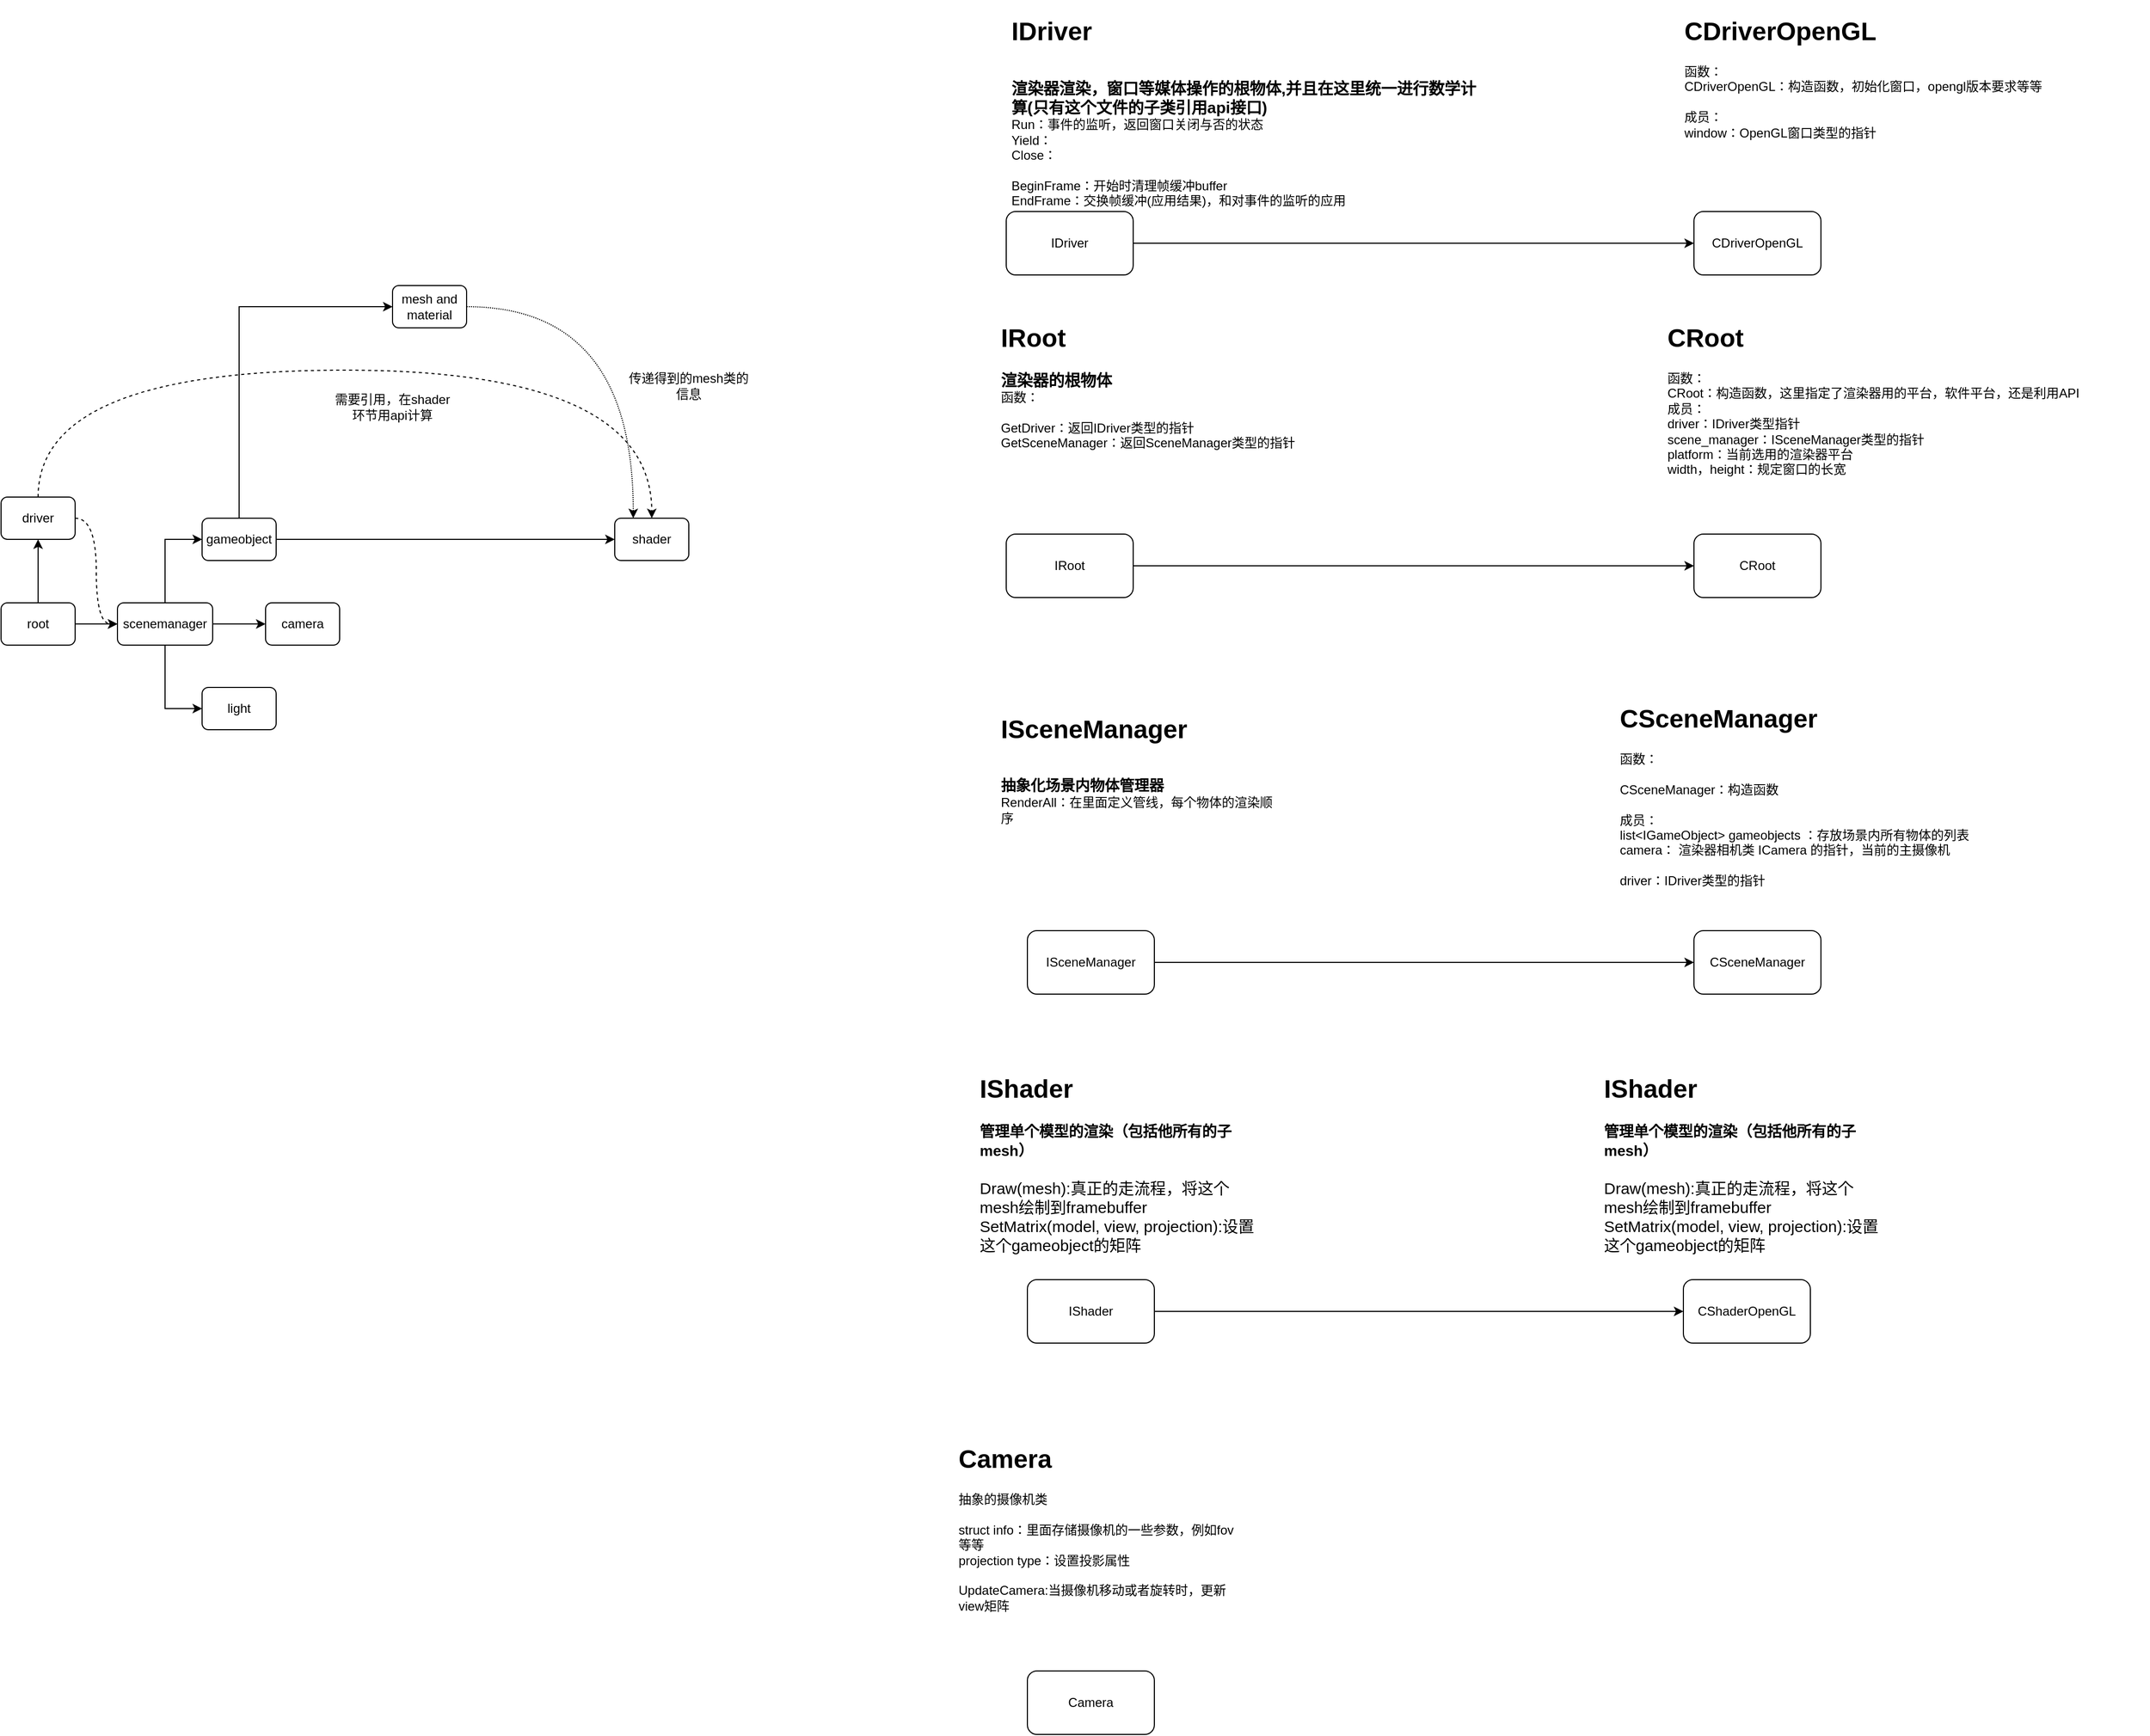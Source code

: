 <mxfile version="20.7.4" type="device"><diagram id="Ssw76ksZAlyXwlobAKLm" name="第 1 页"><mxGraphModel dx="1863" dy="643" grid="1" gridSize="10" guides="1" tooltips="1" connect="1" arrows="1" fold="1" page="1" pageScale="1" pageWidth="827" pageHeight="1169" math="0" shadow="0"><root><mxCell id="0"/><mxCell id="1" parent="0"/><mxCell id="cChD2cGCPhsAQV-9-NsK-20" value="" style="edgeStyle=orthogonalEdgeStyle;rounded=0;orthogonalLoop=1;jettySize=auto;html=1;" parent="1" source="cChD2cGCPhsAQV-9-NsK-1" target="cChD2cGCPhsAQV-9-NsK-19" edge="1"><mxGeometry relative="1" as="geometry"/></mxCell><mxCell id="cChD2cGCPhsAQV-9-NsK-1" value="IRoot" style="rounded=1;whiteSpace=wrap;html=1;" parent="1" vertex="1"><mxGeometry x="510" y="555" width="120" height="60" as="geometry"/></mxCell><mxCell id="cChD2cGCPhsAQV-9-NsK-15" style="edgeStyle=orthogonalEdgeStyle;rounded=0;orthogonalLoop=1;jettySize=auto;html=1;entryX=0;entryY=0.5;entryDx=0;entryDy=0;" parent="1" source="cChD2cGCPhsAQV-9-NsK-2" target="cChD2cGCPhsAQV-9-NsK-11" edge="1"><mxGeometry relative="1" as="geometry"/></mxCell><mxCell id="cChD2cGCPhsAQV-9-NsK-2" value="IDriver" style="rounded=1;whiteSpace=wrap;html=1;" parent="1" vertex="1"><mxGeometry x="510" y="250" width="120" height="60" as="geometry"/></mxCell><mxCell id="cChD2cGCPhsAQV-9-NsK-13" value="" style="edgeStyle=orthogonalEdgeStyle;rounded=0;orthogonalLoop=1;jettySize=auto;html=1;" parent="1" source="cChD2cGCPhsAQV-9-NsK-4" target="cChD2cGCPhsAQV-9-NsK-12" edge="1"><mxGeometry relative="1" as="geometry"/></mxCell><mxCell id="cChD2cGCPhsAQV-9-NsK-4" value="ISceneManager" style="rounded=1;whiteSpace=wrap;html=1;" parent="1" vertex="1"><mxGeometry x="530" y="930" width="120" height="60" as="geometry"/></mxCell><mxCell id="cChD2cGCPhsAQV-9-NsK-6" value="&lt;h1&gt;IDriver&lt;/h1&gt;&lt;div&gt;&lt;br&gt;&lt;/div&gt;&lt;div&gt;&lt;b&gt;&lt;font style=&quot;font-size: 15px;&quot;&gt;渲染器渲染，窗口等媒体操作的根物体,并且在这里统一进行数学计算(只有这个文件的子类引用api接口)&lt;/font&gt;&lt;/b&gt;&lt;/div&gt;&lt;div&gt;Run：事件的监听，返回窗口关闭与否的状态&lt;/div&gt;&lt;div&gt;Yield：&lt;/div&gt;&lt;div&gt;Close：&lt;/div&gt;&lt;div&gt;&lt;br&gt;&lt;/div&gt;&lt;div&gt;BeginFrame：开始时清理帧缓冲buffer&lt;/div&gt;&lt;div&gt;EndFrame：交换帧缓冲(应用结果)，和对事件的监听的应用&lt;/div&gt;" style="text;html=1;strokeColor=none;fillColor=none;spacing=5;spacingTop=-20;whiteSpace=wrap;overflow=hidden;rounded=0;" parent="1" vertex="1"><mxGeometry x="510" y="60" width="460" height="190" as="geometry"/></mxCell><mxCell id="cChD2cGCPhsAQV-9-NsK-11" value="CDriverOpenGL" style="rounded=1;whiteSpace=wrap;html=1;" parent="1" vertex="1"><mxGeometry x="1160" y="250" width="120" height="60" as="geometry"/></mxCell><mxCell id="cChD2cGCPhsAQV-9-NsK-12" value="CSceneManager" style="whiteSpace=wrap;html=1;rounded=1;" parent="1" vertex="1"><mxGeometry x="1160" y="930" width="120" height="60" as="geometry"/></mxCell><mxCell id="cChD2cGCPhsAQV-9-NsK-14" value="&lt;h1&gt;ISceneManager&lt;/h1&gt;&lt;div&gt;&lt;br&gt;&lt;/div&gt;&lt;div&gt;&lt;b&gt;&lt;font style=&quot;font-size: 14px;&quot;&gt;抽象化场景内物体管理器&lt;/font&gt;&lt;/b&gt;&lt;/div&gt;&lt;div&gt;RenderAll：在里面定义管线，每个物体的渲染顺序&lt;/div&gt;" style="text;html=1;strokeColor=none;fillColor=none;spacing=5;spacingTop=-20;whiteSpace=wrap;overflow=hidden;rounded=0;" parent="1" vertex="1"><mxGeometry x="500" y="720" width="270" height="190" as="geometry"/></mxCell><mxCell id="cChD2cGCPhsAQV-9-NsK-16" value="&lt;h1&gt;CDriverOpenGL&lt;/h1&gt;&lt;div&gt;函数：&lt;/div&gt;&lt;div&gt;CDriverOpenGL：构造函数，初始化窗口，opengl版本要求等等&lt;/div&gt;&lt;div&gt;&lt;br&gt;&lt;/div&gt;&lt;div&gt;成员：&lt;/div&gt;&lt;div&gt;window：OpenGL窗口类型的指针&lt;/div&gt;" style="text;html=1;strokeColor=none;fillColor=none;spacing=5;spacingTop=-20;whiteSpace=wrap;overflow=hidden;rounded=0;" parent="1" vertex="1"><mxGeometry x="1146" y="60" width="364" height="180" as="geometry"/></mxCell><mxCell id="cChD2cGCPhsAQV-9-NsK-17" value="&lt;h1&gt;IRoot&lt;/h1&gt;&lt;div&gt;&lt;font style=&quot;font-size: 15px;&quot;&gt;&lt;b&gt;渲染器的根物体&lt;/b&gt;&lt;/font&gt;&lt;/div&gt;&lt;div&gt;函数：&lt;/div&gt;&lt;div&gt;&lt;br&gt;&lt;/div&gt;&lt;div&gt;GetDriver：返回IDriver类型的指针&lt;/div&gt;&lt;div&gt;GetSceneManager：返回SceneManager类型的指针&lt;/div&gt;" style="text;html=1;strokeColor=none;fillColor=none;spacing=5;spacingTop=-20;whiteSpace=wrap;overflow=hidden;rounded=0;" parent="1" vertex="1"><mxGeometry x="500" y="350" width="460" height="190" as="geometry"/></mxCell><mxCell id="cChD2cGCPhsAQV-9-NsK-19" value="CRoot" style="whiteSpace=wrap;html=1;rounded=1;" parent="1" vertex="1"><mxGeometry x="1160" y="555" width="120" height="60" as="geometry"/></mxCell><mxCell id="cChD2cGCPhsAQV-9-NsK-21" value="&lt;h1&gt;CRoot&lt;/h1&gt;&lt;div&gt;函数：&lt;/div&gt;&lt;div&gt;CRoot：构造函数，这里指定了渲染器用的平台，软件平台，还是利用API&lt;/div&gt;&lt;div&gt;成员：&lt;/div&gt;&lt;div&gt;driver：IDriver类型指针&lt;/div&gt;&lt;div&gt;scene_manager：ISceneManager类型的指针&lt;/div&gt;&lt;div&gt;platform：当前选用的渲染器平台&lt;/div&gt;&lt;div&gt;width，height：规定窗口的长宽&lt;/div&gt;" style="text;html=1;strokeColor=none;fillColor=none;spacing=5;spacingTop=-20;whiteSpace=wrap;overflow=hidden;rounded=0;" parent="1" vertex="1"><mxGeometry x="1130" y="350" width="460" height="190" as="geometry"/></mxCell><mxCell id="cChD2cGCPhsAQV-9-NsK-22" value="&lt;h1&gt;CSceneManager&lt;/h1&gt;&lt;div&gt;函数：&lt;/div&gt;&lt;div&gt;&lt;br&gt;&lt;/div&gt;&lt;div&gt;CSceneManager：构造函数&lt;/div&gt;&lt;div&gt;&lt;br&gt;&lt;/div&gt;&lt;div&gt;成员：&lt;/div&gt;&lt;div&gt;list&amp;lt;IGameObject&amp;gt; gameobjects ：存放场景内所有物体的列表&lt;/div&gt;&lt;div&gt;camera： 渲染器相机类 ICamera 的指针，当前的主摄像机&lt;/div&gt;&lt;div&gt;&lt;br&gt;&lt;/div&gt;&lt;div&gt;driver：IDriver类型的指针&lt;/div&gt;&lt;div&gt;&lt;br&gt;&lt;/div&gt;" style="text;html=1;strokeColor=none;fillColor=none;spacing=5;spacingTop=-20;whiteSpace=wrap;overflow=hidden;rounded=0;" parent="1" vertex="1"><mxGeometry x="1085" y="710" width="385" height="200" as="geometry"/></mxCell><mxCell id="A90-6eS4CnZ_v8WsqPwf-12" style="edgeStyle=orthogonalEdgeStyle;rounded=0;orthogonalLoop=1;jettySize=auto;html=1;exitX=0.5;exitY=0;exitDx=0;exitDy=0;" parent="1" source="A90-6eS4CnZ_v8WsqPwf-1" target="A90-6eS4CnZ_v8WsqPwf-9" edge="1"><mxGeometry relative="1" as="geometry"/></mxCell><mxCell id="A90-6eS4CnZ_v8WsqPwf-13" style="edgeStyle=orthogonalEdgeStyle;rounded=0;orthogonalLoop=1;jettySize=auto;html=1;exitX=1;exitY=0.5;exitDx=0;exitDy=0;" parent="1" source="A90-6eS4CnZ_v8WsqPwf-1" target="A90-6eS4CnZ_v8WsqPwf-4" edge="1"><mxGeometry relative="1" as="geometry"/></mxCell><mxCell id="A90-6eS4CnZ_v8WsqPwf-1" value="root" style="rounded=1;whiteSpace=wrap;html=1;" parent="1" vertex="1"><mxGeometry x="-440" y="620" width="70" height="40" as="geometry"/></mxCell><mxCell id="A90-6eS4CnZ_v8WsqPwf-17" style="edgeStyle=orthogonalEdgeStyle;rounded=0;orthogonalLoop=1;jettySize=auto;html=1;exitX=0.5;exitY=0;exitDx=0;exitDy=0;entryX=0;entryY=0.5;entryDx=0;entryDy=0;" parent="1" source="A90-6eS4CnZ_v8WsqPwf-2" target="A90-6eS4CnZ_v8WsqPwf-8" edge="1"><mxGeometry relative="1" as="geometry"/></mxCell><mxCell id="lX5rSDbRRNpiVWUGUw4m-3" style="edgeStyle=orthogonalEdgeStyle;rounded=0;orthogonalLoop=1;jettySize=auto;html=1;fontSize=14;" parent="1" source="A90-6eS4CnZ_v8WsqPwf-2" target="A90-6eS4CnZ_v8WsqPwf-3" edge="1"><mxGeometry relative="1" as="geometry"/></mxCell><mxCell id="A90-6eS4CnZ_v8WsqPwf-2" value="gameobject" style="rounded=1;whiteSpace=wrap;html=1;" parent="1" vertex="1"><mxGeometry x="-250" y="540" width="70" height="40" as="geometry"/></mxCell><mxCell id="A90-6eS4CnZ_v8WsqPwf-3" value="shader" style="rounded=1;whiteSpace=wrap;html=1;" parent="1" vertex="1"><mxGeometry x="140" y="540" width="70" height="40" as="geometry"/></mxCell><mxCell id="A90-6eS4CnZ_v8WsqPwf-14" style="edgeStyle=orthogonalEdgeStyle;rounded=0;orthogonalLoop=1;jettySize=auto;html=1;exitX=0.5;exitY=0;exitDx=0;exitDy=0;entryX=0;entryY=0.5;entryDx=0;entryDy=0;" parent="1" source="A90-6eS4CnZ_v8WsqPwf-4" target="A90-6eS4CnZ_v8WsqPwf-2" edge="1"><mxGeometry relative="1" as="geometry"/></mxCell><mxCell id="A90-6eS4CnZ_v8WsqPwf-15" style="edgeStyle=orthogonalEdgeStyle;rounded=0;orthogonalLoop=1;jettySize=auto;html=1;exitX=1;exitY=0.5;exitDx=0;exitDy=0;" parent="1" source="A90-6eS4CnZ_v8WsqPwf-4" target="A90-6eS4CnZ_v8WsqPwf-6" edge="1"><mxGeometry relative="1" as="geometry"/></mxCell><mxCell id="A90-6eS4CnZ_v8WsqPwf-16" style="edgeStyle=orthogonalEdgeStyle;rounded=0;orthogonalLoop=1;jettySize=auto;html=1;exitX=0.5;exitY=1;exitDx=0;exitDy=0;entryX=0;entryY=0.5;entryDx=0;entryDy=0;" parent="1" source="A90-6eS4CnZ_v8WsqPwf-4" target="A90-6eS4CnZ_v8WsqPwf-7" edge="1"><mxGeometry relative="1" as="geometry"/></mxCell><mxCell id="A90-6eS4CnZ_v8WsqPwf-4" value="scenemanager&lt;br&gt;" style="rounded=1;whiteSpace=wrap;html=1;" parent="1" vertex="1"><mxGeometry x="-330" y="620" width="90" height="40" as="geometry"/></mxCell><mxCell id="A90-6eS4CnZ_v8WsqPwf-6" value="camera" style="rounded=1;whiteSpace=wrap;html=1;" parent="1" vertex="1"><mxGeometry x="-190" y="620" width="70" height="40" as="geometry"/></mxCell><mxCell id="A90-6eS4CnZ_v8WsqPwf-7" value="light" style="rounded=1;whiteSpace=wrap;html=1;" parent="1" vertex="1"><mxGeometry x="-250" y="700" width="70" height="40" as="geometry"/></mxCell><mxCell id="lX5rSDbRRNpiVWUGUw4m-4" style="edgeStyle=orthogonalEdgeStyle;rounded=0;orthogonalLoop=1;jettySize=auto;html=1;entryX=0.25;entryY=0;entryDx=0;entryDy=0;fontSize=14;curved=1;dashed=1;dashPattern=1 1;" parent="1" source="A90-6eS4CnZ_v8WsqPwf-8" target="A90-6eS4CnZ_v8WsqPwf-3" edge="1"><mxGeometry relative="1" as="geometry"/></mxCell><mxCell id="A90-6eS4CnZ_v8WsqPwf-8" value="mesh and material" style="rounded=1;whiteSpace=wrap;html=1;" parent="1" vertex="1"><mxGeometry x="-70" y="320" width="70" height="40" as="geometry"/></mxCell><mxCell id="A90-6eS4CnZ_v8WsqPwf-21" style="edgeStyle=orthogonalEdgeStyle;curved=1;rounded=0;orthogonalLoop=1;jettySize=auto;html=1;exitX=1;exitY=0.5;exitDx=0;exitDy=0;entryX=0;entryY=0.5;entryDx=0;entryDy=0;dashed=1;" parent="1" source="A90-6eS4CnZ_v8WsqPwf-9" target="A90-6eS4CnZ_v8WsqPwf-4" edge="1"><mxGeometry relative="1" as="geometry"/></mxCell><mxCell id="HK8Are-pVUYz1FK5kdV1-4" style="edgeStyle=orthogonalEdgeStyle;rounded=0;orthogonalLoop=1;jettySize=auto;html=1;fontSize=18;curved=1;dashed=1;" parent="1" source="A90-6eS4CnZ_v8WsqPwf-9" target="A90-6eS4CnZ_v8WsqPwf-3" edge="1"><mxGeometry relative="1" as="geometry"><Array as="points"><mxPoint x="-405" y="400"/></Array></mxGeometry></mxCell><mxCell id="A90-6eS4CnZ_v8WsqPwf-9" value="driver" style="rounded=1;whiteSpace=wrap;html=1;" parent="1" vertex="1"><mxGeometry x="-440" y="520" width="70" height="40" as="geometry"/></mxCell><mxCell id="A90-6eS4CnZ_v8WsqPwf-20" value="需要引用，在shader环节用api计算" style="text;html=1;strokeColor=none;fillColor=none;align=center;verticalAlign=middle;whiteSpace=wrap;rounded=0;" parent="1" vertex="1"><mxGeometry x="-130" y="420" width="120" height="30" as="geometry"/></mxCell><mxCell id="E42vr4w25C-blKY---I_-1" style="edgeStyle=orthogonalEdgeStyle;rounded=0;orthogonalLoop=1;jettySize=auto;html=1;" parent="1" source="lX5rSDbRRNpiVWUGUw4m-1" target="E42vr4w25C-blKY---I_-2" edge="1"><mxGeometry relative="1" as="geometry"><mxPoint x="1210" y="1290" as="targetPoint"/></mxGeometry></mxCell><mxCell id="lX5rSDbRRNpiVWUGUw4m-1" value="IShader" style="rounded=1;whiteSpace=wrap;html=1;" parent="1" vertex="1"><mxGeometry x="530" y="1260" width="120" height="60" as="geometry"/></mxCell><mxCell id="lX5rSDbRRNpiVWUGUw4m-2" value="&lt;h1&gt;IShader&lt;/h1&gt;&lt;div style=&quot;font-size: 15px;&quot;&gt;&lt;b style=&quot;&quot;&gt;&lt;font style=&quot;font-size: 14px;&quot;&gt;管理单个模型的渲染（包括他所有的子mesh）&lt;/font&gt;&lt;/b&gt;&lt;/div&gt;&lt;div style=&quot;font-size: 15px;&quot;&gt;&lt;br&gt;&lt;/div&gt;&lt;div style=&quot;font-size: 15px;&quot;&gt;Draw(mesh):真正的走流程，将这个mesh绘制到framebuffer&lt;/div&gt;&lt;div style=&quot;font-size: 15px;&quot;&gt;SetMatrix(model, view, projection):设置这个gameobject的矩阵&lt;/div&gt;" style="text;html=1;strokeColor=none;fillColor=none;spacing=5;spacingTop=-20;whiteSpace=wrap;overflow=hidden;rounded=0;" parent="1" vertex="1"><mxGeometry x="480" y="1060" width="270" height="190" as="geometry"/></mxCell><mxCell id="lX5rSDbRRNpiVWUGUw4m-5" value="传递得到的mesh类的信息" style="text;html=1;strokeColor=none;fillColor=none;align=center;verticalAlign=middle;whiteSpace=wrap;rounded=0;" parent="1" vertex="1"><mxGeometry x="150" y="400" width="120" height="30" as="geometry"/></mxCell><mxCell id="E42vr4w25C-blKY---I_-2" value="CShaderOpenGL" style="rounded=1;whiteSpace=wrap;html=1;" parent="1" vertex="1"><mxGeometry x="1150" y="1260" width="120" height="60" as="geometry"/></mxCell><mxCell id="E42vr4w25C-blKY---I_-3" value="&lt;h1&gt;IShader&lt;/h1&gt;&lt;div style=&quot;font-size: 15px;&quot;&gt;&lt;b style=&quot;&quot;&gt;&lt;font style=&quot;font-size: 14px;&quot;&gt;管理单个模型的渲染（包括他所有的子mesh）&lt;/font&gt;&lt;/b&gt;&lt;/div&gt;&lt;div style=&quot;font-size: 15px;&quot;&gt;&lt;br&gt;&lt;/div&gt;&lt;div style=&quot;font-size: 15px;&quot;&gt;Draw(mesh):真正的走流程，将这个mesh绘制到framebuffer&lt;/div&gt;&lt;div style=&quot;font-size: 15px;&quot;&gt;SetMatrix(model, view, projection):设置这个gameobject的矩阵&lt;/div&gt;" style="text;html=1;strokeColor=none;fillColor=none;spacing=5;spacingTop=-20;whiteSpace=wrap;overflow=hidden;rounded=0;" parent="1" vertex="1"><mxGeometry x="1070" y="1060" width="270" height="190" as="geometry"/></mxCell><mxCell id="E42vr4w25C-blKY---I_-4" value="Camera" style="rounded=1;whiteSpace=wrap;html=1;" parent="1" vertex="1"><mxGeometry x="530" y="1630" width="120" height="60" as="geometry"/></mxCell><mxCell id="E42vr4w25C-blKY---I_-5" value="&lt;h1&gt;Camera&lt;/h1&gt;&lt;div&gt;抽象的摄像机类&lt;/div&gt;&lt;div&gt;&lt;br&gt;&lt;/div&gt;&lt;div&gt;struct info：里面存储摄像机的一些参数，例如fov等等&lt;/div&gt;&lt;div&gt;projection type：设置投影属性&lt;/div&gt;&lt;div&gt;&lt;br&gt;&lt;/div&gt;&lt;div&gt;UpdateCamera:当摄像机移动或者旋转时，更新view矩阵&lt;/div&gt;" style="text;html=1;strokeColor=none;fillColor=none;spacing=5;spacingTop=-20;whiteSpace=wrap;overflow=hidden;rounded=0;" parent="1" vertex="1"><mxGeometry x="460" y="1410" width="270" height="190" as="geometry"/></mxCell></root></mxGraphModel></diagram></mxfile>